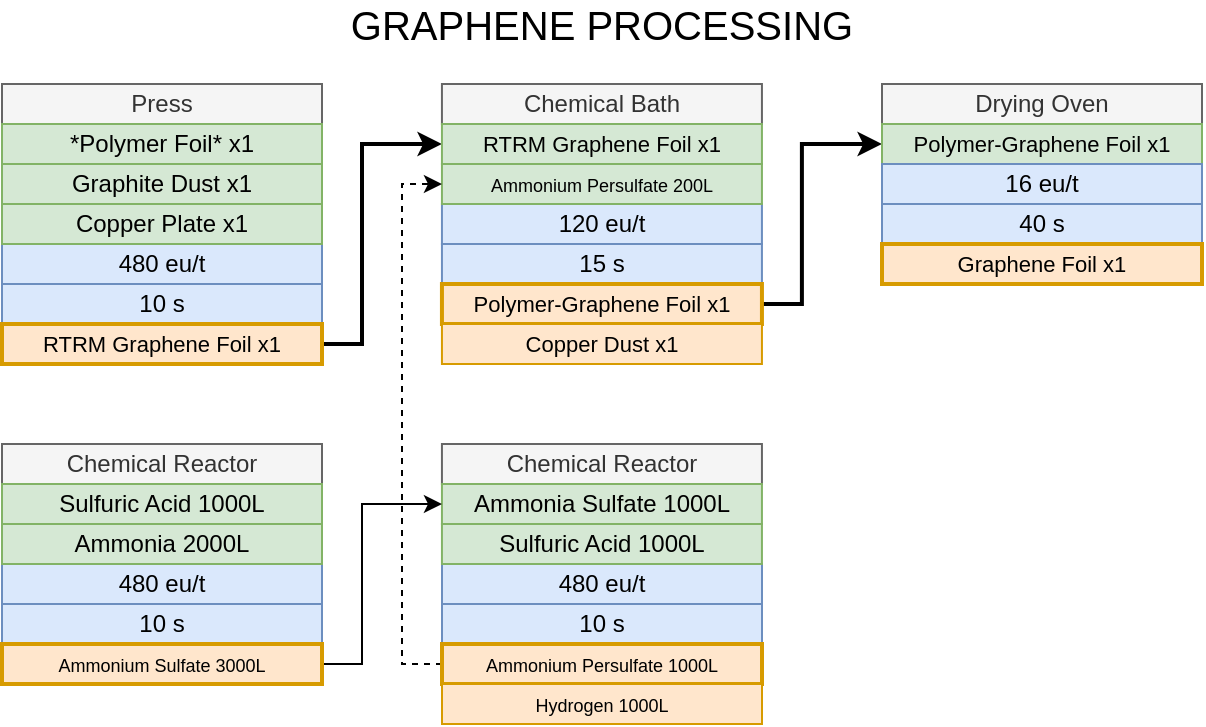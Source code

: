 <mxfile version="14.9.5" type="github">
  <diagram id="w5-J0piGMqYhjDj3E7p-" name="Страница 1">
    <mxGraphModel dx="813" dy="459" grid="1" gridSize="10" guides="1" tooltips="1" connect="1" arrows="1" fold="1" page="1" pageScale="1" pageWidth="827" pageHeight="1169" math="0" shadow="0">
      <root>
        <mxCell id="0" />
        <mxCell id="1" parent="0" />
        <mxCell id="8X1PiYoF59AKzcX1zDKP-1" value="Press" style="rounded=0;whiteSpace=wrap;html=1;shadow=0;glass=0;sketch=0;strokeWidth=1;fillColor=#f5f5f5;strokeColor=#666666;fontColor=#333333;" vertex="1" parent="1">
          <mxGeometry x="114" y="60" width="160" height="20" as="geometry" />
        </mxCell>
        <mxCell id="8X1PiYoF59AKzcX1zDKP-2" value="*Polymer Foil* x1" style="rounded=0;whiteSpace=wrap;html=1;shadow=0;glass=0;sketch=0;strokeWidth=1;fillColor=#d5e8d4;strokeColor=#82b366;" vertex="1" parent="1">
          <mxGeometry x="114" y="80" width="160" height="20" as="geometry" />
        </mxCell>
        <mxCell id="8X1PiYoF59AKzcX1zDKP-3" value="10 s" style="rounded=0;whiteSpace=wrap;html=1;shadow=0;glass=0;sketch=0;strokeWidth=1;fillColor=#dae8fc;strokeColor=#6c8ebf;" vertex="1" parent="1">
          <mxGeometry x="114" y="160" width="160" height="20" as="geometry" />
        </mxCell>
        <mxCell id="8X1PiYoF59AKzcX1zDKP-4" value="480 eu/t" style="rounded=0;whiteSpace=wrap;html=1;shadow=0;glass=0;sketch=0;strokeWidth=1;fillColor=#dae8fc;strokeColor=#6c8ebf;" vertex="1" parent="1">
          <mxGeometry x="114" y="140" width="160" height="20" as="geometry" />
        </mxCell>
        <mxCell id="8X1PiYoF59AKzcX1zDKP-30" style="edgeStyle=orthogonalEdgeStyle;rounded=0;orthogonalLoop=1;jettySize=auto;html=1;entryX=0;entryY=0.5;entryDx=0;entryDy=0;strokeWidth=2;" edge="1" parent="1" source="8X1PiYoF59AKzcX1zDKP-5" target="8X1PiYoF59AKzcX1zDKP-15">
          <mxGeometry relative="1" as="geometry">
            <Array as="points">
              <mxPoint x="294" y="190" />
              <mxPoint x="294" y="90" />
            </Array>
          </mxGeometry>
        </mxCell>
        <mxCell id="8X1PiYoF59AKzcX1zDKP-5" value="&lt;font style=&quot;font-size: 11px&quot;&gt;RTRM Graphene Foil x1&lt;/font&gt;" style="rounded=0;whiteSpace=wrap;html=1;shadow=0;glass=0;sketch=0;strokeWidth=2;fillColor=#ffe6cc;strokeColor=#d79b00;" vertex="1" parent="1">
          <mxGeometry x="114" y="180" width="160" height="20" as="geometry" />
        </mxCell>
        <mxCell id="8X1PiYoF59AKzcX1zDKP-11" value="Graphite Dust x1" style="rounded=0;whiteSpace=wrap;html=1;shadow=0;glass=0;sketch=0;strokeWidth=1;fillColor=#d5e8d4;strokeColor=#82b366;" vertex="1" parent="1">
          <mxGeometry x="114" y="100" width="160" height="20" as="geometry" />
        </mxCell>
        <mxCell id="8X1PiYoF59AKzcX1zDKP-12" value="Copper Plate x1" style="rounded=0;whiteSpace=wrap;html=1;shadow=0;glass=0;sketch=0;strokeWidth=1;fillColor=#d5e8d4;strokeColor=#82b366;" vertex="1" parent="1">
          <mxGeometry x="114" y="120" width="160" height="20" as="geometry" />
        </mxCell>
        <mxCell id="8X1PiYoF59AKzcX1zDKP-14" value="Chemical Bath" style="rounded=0;whiteSpace=wrap;html=1;shadow=0;glass=0;sketch=0;strokeWidth=1;fillColor=#f5f5f5;strokeColor=#666666;fontColor=#333333;" vertex="1" parent="1">
          <mxGeometry x="333.97" y="60" width="160" height="20" as="geometry" />
        </mxCell>
        <mxCell id="8X1PiYoF59AKzcX1zDKP-15" value="&lt;span style=&quot;font-size: 11px&quot;&gt;RTRM Graphene Foil x1&lt;/span&gt;" style="rounded=0;whiteSpace=wrap;html=1;shadow=0;glass=0;sketch=0;strokeWidth=1;fillColor=#d5e8d4;strokeColor=#82b366;" vertex="1" parent="1">
          <mxGeometry x="333.97" y="80" width="160" height="20" as="geometry" />
        </mxCell>
        <mxCell id="8X1PiYoF59AKzcX1zDKP-16" value="15 s" style="rounded=0;whiteSpace=wrap;html=1;shadow=0;glass=0;sketch=0;strokeWidth=1;fillColor=#dae8fc;strokeColor=#6c8ebf;" vertex="1" parent="1">
          <mxGeometry x="333.97" y="140" width="160" height="20" as="geometry" />
        </mxCell>
        <mxCell id="8X1PiYoF59AKzcX1zDKP-17" value="120 eu/t" style="rounded=0;whiteSpace=wrap;html=1;shadow=0;glass=0;sketch=0;strokeWidth=1;fillColor=#dae8fc;strokeColor=#6c8ebf;" vertex="1" parent="1">
          <mxGeometry x="333.97" y="120" width="160" height="20" as="geometry" />
        </mxCell>
        <mxCell id="8X1PiYoF59AKzcX1zDKP-31" style="edgeStyle=orthogonalEdgeStyle;rounded=0;orthogonalLoop=1;jettySize=auto;html=1;entryX=0;entryY=0.5;entryDx=0;entryDy=0;strokeWidth=2;" edge="1" parent="1" source="8X1PiYoF59AKzcX1zDKP-18" target="8X1PiYoF59AKzcX1zDKP-24">
          <mxGeometry relative="1" as="geometry">
            <Array as="points">
              <mxPoint x="513.97" y="170" />
              <mxPoint x="513.97" y="90" />
            </Array>
          </mxGeometry>
        </mxCell>
        <mxCell id="8X1PiYoF59AKzcX1zDKP-18" value="&lt;font style=&quot;font-size: 11px&quot;&gt;Polymer-Graphene Foil x1&lt;/font&gt;" style="rounded=0;whiteSpace=wrap;html=1;shadow=0;glass=0;sketch=0;strokeWidth=2;fillColor=#ffe6cc;strokeColor=#d79b00;" vertex="1" parent="1">
          <mxGeometry x="333.97" y="160" width="160" height="20" as="geometry" />
        </mxCell>
        <mxCell id="8X1PiYoF59AKzcX1zDKP-21" value="&lt;span style=&quot;font-size: 9px ; font-family: sans-serif ; text-align: left&quot;&gt;Ammonium Persulfate&lt;/span&gt;&lt;span style=&quot;font-size: 9px&quot;&gt;&amp;nbsp;200L&lt;/span&gt;" style="rounded=0;whiteSpace=wrap;html=1;shadow=0;glass=0;sketch=0;strokeWidth=1;fillColor=#d5e8d4;strokeColor=#82b366;" vertex="1" parent="1">
          <mxGeometry x="333.97" y="100" width="160" height="20" as="geometry" />
        </mxCell>
        <mxCell id="8X1PiYoF59AKzcX1zDKP-22" value="&lt;font style=&quot;font-size: 11px&quot;&gt;Copper Dust x1&lt;/font&gt;" style="rounded=0;whiteSpace=wrap;html=1;shadow=0;glass=0;sketch=0;strokeWidth=1;fillColor=#ffe6cc;strokeColor=#d79b00;" vertex="1" parent="1">
          <mxGeometry x="333.97" y="180" width="160" height="20" as="geometry" />
        </mxCell>
        <mxCell id="8X1PiYoF59AKzcX1zDKP-23" value="Drying Oven" style="rounded=0;whiteSpace=wrap;html=1;shadow=0;glass=0;sketch=0;strokeWidth=1;fillColor=#f5f5f5;strokeColor=#666666;fontColor=#333333;" vertex="1" parent="1">
          <mxGeometry x="554" y="60" width="160" height="20" as="geometry" />
        </mxCell>
        <mxCell id="8X1PiYoF59AKzcX1zDKP-24" value="&lt;span style=&quot;font-size: 11px&quot;&gt;Polymer-Graphene Foil x1&lt;/span&gt;" style="rounded=0;whiteSpace=wrap;html=1;shadow=0;glass=0;sketch=0;strokeWidth=1;fillColor=#d5e8d4;strokeColor=#82b366;" vertex="1" parent="1">
          <mxGeometry x="554" y="80" width="160" height="20" as="geometry" />
        </mxCell>
        <mxCell id="8X1PiYoF59AKzcX1zDKP-25" value="40 s" style="rounded=0;whiteSpace=wrap;html=1;shadow=0;glass=0;sketch=0;strokeWidth=1;fillColor=#dae8fc;strokeColor=#6c8ebf;" vertex="1" parent="1">
          <mxGeometry x="554" y="120" width="160" height="20" as="geometry" />
        </mxCell>
        <mxCell id="8X1PiYoF59AKzcX1zDKP-26" value="16 eu/t" style="rounded=0;whiteSpace=wrap;html=1;shadow=0;glass=0;sketch=0;strokeWidth=1;fillColor=#dae8fc;strokeColor=#6c8ebf;" vertex="1" parent="1">
          <mxGeometry x="554" y="100" width="160" height="20" as="geometry" />
        </mxCell>
        <mxCell id="8X1PiYoF59AKzcX1zDKP-27" value="&lt;font style=&quot;font-size: 11px&quot;&gt;Graphene Foil x1&lt;/font&gt;" style="rounded=0;whiteSpace=wrap;html=1;shadow=0;glass=0;sketch=0;strokeWidth=2;fillColor=#ffe6cc;strokeColor=#d79b00;" vertex="1" parent="1">
          <mxGeometry x="554" y="140" width="160" height="20" as="geometry" />
        </mxCell>
        <mxCell id="8X1PiYoF59AKzcX1zDKP-32" value="&lt;font style=&quot;font-size: 20px&quot;&gt;GRAPHENE PROCESSING&lt;/font&gt;" style="text;html=1;strokeColor=none;fillColor=none;align=center;verticalAlign=middle;whiteSpace=wrap;rounded=0;shadow=0;glass=0;sketch=0;" vertex="1" parent="1">
          <mxGeometry x="284" y="20" width="260" height="20" as="geometry" />
        </mxCell>
        <mxCell id="8X1PiYoF59AKzcX1zDKP-33" value="Chemical Reactor" style="rounded=0;whiteSpace=wrap;html=1;shadow=0;glass=0;sketch=0;strokeWidth=1;fillColor=#f5f5f5;strokeColor=#666666;fontColor=#333333;" vertex="1" parent="1">
          <mxGeometry x="333.97" y="240" width="160" height="20" as="geometry" />
        </mxCell>
        <mxCell id="8X1PiYoF59AKzcX1zDKP-34" value="Ammonia Sulfate 1000L" style="rounded=0;whiteSpace=wrap;html=1;shadow=0;glass=0;sketch=0;strokeWidth=1;fillColor=#d5e8d4;strokeColor=#82b366;" vertex="1" parent="1">
          <mxGeometry x="333.97" y="260" width="160" height="20" as="geometry" />
        </mxCell>
        <mxCell id="8X1PiYoF59AKzcX1zDKP-35" value="10 s" style="rounded=0;whiteSpace=wrap;html=1;shadow=0;glass=0;sketch=0;strokeWidth=1;fillColor=#dae8fc;strokeColor=#6c8ebf;" vertex="1" parent="1">
          <mxGeometry x="334" y="320" width="160" height="20" as="geometry" />
        </mxCell>
        <mxCell id="8X1PiYoF59AKzcX1zDKP-36" value="480 eu/t" style="rounded=0;whiteSpace=wrap;html=1;shadow=0;glass=0;sketch=0;strokeWidth=1;fillColor=#dae8fc;strokeColor=#6c8ebf;" vertex="1" parent="1">
          <mxGeometry x="334" y="300" width="160" height="20" as="geometry" />
        </mxCell>
        <mxCell id="8X1PiYoF59AKzcX1zDKP-51" style="edgeStyle=orthogonalEdgeStyle;rounded=0;orthogonalLoop=1;jettySize=auto;html=1;entryX=0;entryY=0.5;entryDx=0;entryDy=0;dashed=1;" edge="1" parent="1" source="8X1PiYoF59AKzcX1zDKP-37" target="8X1PiYoF59AKzcX1zDKP-21">
          <mxGeometry relative="1" as="geometry">
            <Array as="points">
              <mxPoint x="314" y="350" />
              <mxPoint x="314" y="110" />
            </Array>
          </mxGeometry>
        </mxCell>
        <mxCell id="8X1PiYoF59AKzcX1zDKP-37" value="&lt;span style=&quot;font-size: 9px ; font-family: sans-serif ; text-align: left&quot;&gt;Ammonium Persulfate&lt;/span&gt;&lt;span style=&quot;font-size: 9px&quot;&gt;&amp;nbsp;1000L&lt;/span&gt;" style="rounded=0;whiteSpace=wrap;html=1;shadow=0;glass=0;sketch=0;strokeWidth=2;fillColor=#ffe6cc;strokeColor=#d79b00;" vertex="1" parent="1">
          <mxGeometry x="334" y="340" width="160" height="20" as="geometry" />
        </mxCell>
        <mxCell id="8X1PiYoF59AKzcX1zDKP-38" value="Sulfuric Acid 1000L" style="rounded=0;whiteSpace=wrap;html=1;shadow=0;glass=0;sketch=0;strokeWidth=1;fillColor=#d5e8d4;strokeColor=#82b366;" vertex="1" parent="1">
          <mxGeometry x="333.97" y="280" width="160" height="20" as="geometry" />
        </mxCell>
        <mxCell id="8X1PiYoF59AKzcX1zDKP-43" value="Chemical Reactor" style="rounded=0;whiteSpace=wrap;html=1;shadow=0;glass=0;sketch=0;strokeWidth=1;fillColor=#f5f5f5;strokeColor=#666666;fontColor=#333333;" vertex="1" parent="1">
          <mxGeometry x="114" y="240" width="160" height="20" as="geometry" />
        </mxCell>
        <mxCell id="8X1PiYoF59AKzcX1zDKP-44" value="Sulfuric Acid 1000L" style="rounded=0;whiteSpace=wrap;html=1;shadow=0;glass=0;sketch=0;strokeWidth=1;fillColor=#d5e8d4;strokeColor=#82b366;" vertex="1" parent="1">
          <mxGeometry x="114" y="260" width="160" height="20" as="geometry" />
        </mxCell>
        <mxCell id="8X1PiYoF59AKzcX1zDKP-45" value="10 s" style="rounded=0;whiteSpace=wrap;html=1;shadow=0;glass=0;sketch=0;strokeWidth=1;fillColor=#dae8fc;strokeColor=#6c8ebf;" vertex="1" parent="1">
          <mxGeometry x="114" y="320" width="160" height="20" as="geometry" />
        </mxCell>
        <mxCell id="8X1PiYoF59AKzcX1zDKP-46" value="480 eu/t" style="rounded=0;whiteSpace=wrap;html=1;shadow=0;glass=0;sketch=0;strokeWidth=1;fillColor=#dae8fc;strokeColor=#6c8ebf;" vertex="1" parent="1">
          <mxGeometry x="114" y="300" width="160" height="20" as="geometry" />
        </mxCell>
        <mxCell id="8X1PiYoF59AKzcX1zDKP-53" style="edgeStyle=orthogonalEdgeStyle;rounded=0;orthogonalLoop=1;jettySize=auto;html=1;entryX=0;entryY=0.5;entryDx=0;entryDy=0;" edge="1" parent="1" source="8X1PiYoF59AKzcX1zDKP-47" target="8X1PiYoF59AKzcX1zDKP-34">
          <mxGeometry relative="1" as="geometry">
            <Array as="points">
              <mxPoint x="294" y="350" />
              <mxPoint x="294" y="270" />
            </Array>
          </mxGeometry>
        </mxCell>
        <mxCell id="8X1PiYoF59AKzcX1zDKP-47" value="&lt;span style=&quot;font-size: 9px ; font-family: sans-serif ; text-align: left&quot;&gt;Ammonium Sulfate&lt;/span&gt;&lt;span style=&quot;font-size: 9px&quot;&gt;&amp;nbsp;3000L&lt;/span&gt;" style="rounded=0;whiteSpace=wrap;html=1;shadow=0;glass=0;sketch=0;strokeWidth=2;fillColor=#ffe6cc;strokeColor=#d79b00;" vertex="1" parent="1">
          <mxGeometry x="114" y="340" width="160" height="20" as="geometry" />
        </mxCell>
        <mxCell id="8X1PiYoF59AKzcX1zDKP-48" value="Ammonia 2000L" style="rounded=0;whiteSpace=wrap;html=1;shadow=0;glass=0;sketch=0;strokeWidth=1;fillColor=#d5e8d4;strokeColor=#82b366;" vertex="1" parent="1">
          <mxGeometry x="114" y="280" width="160" height="20" as="geometry" />
        </mxCell>
        <mxCell id="8X1PiYoF59AKzcX1zDKP-52" value="&lt;div style=&quot;text-align: left&quot;&gt;&lt;span style=&quot;font-size: 9px&quot;&gt;&lt;font face=&quot;sans-serif&quot;&gt;Hydrogen&lt;/font&gt; 1000L&lt;/span&gt;&lt;/div&gt;" style="rounded=0;whiteSpace=wrap;html=1;shadow=0;glass=0;sketch=0;strokeWidth=1;fillColor=#ffe6cc;strokeColor=#d79b00;" vertex="1" parent="1">
          <mxGeometry x="334" y="360" width="160" height="20" as="geometry" />
        </mxCell>
      </root>
    </mxGraphModel>
  </diagram>
</mxfile>
